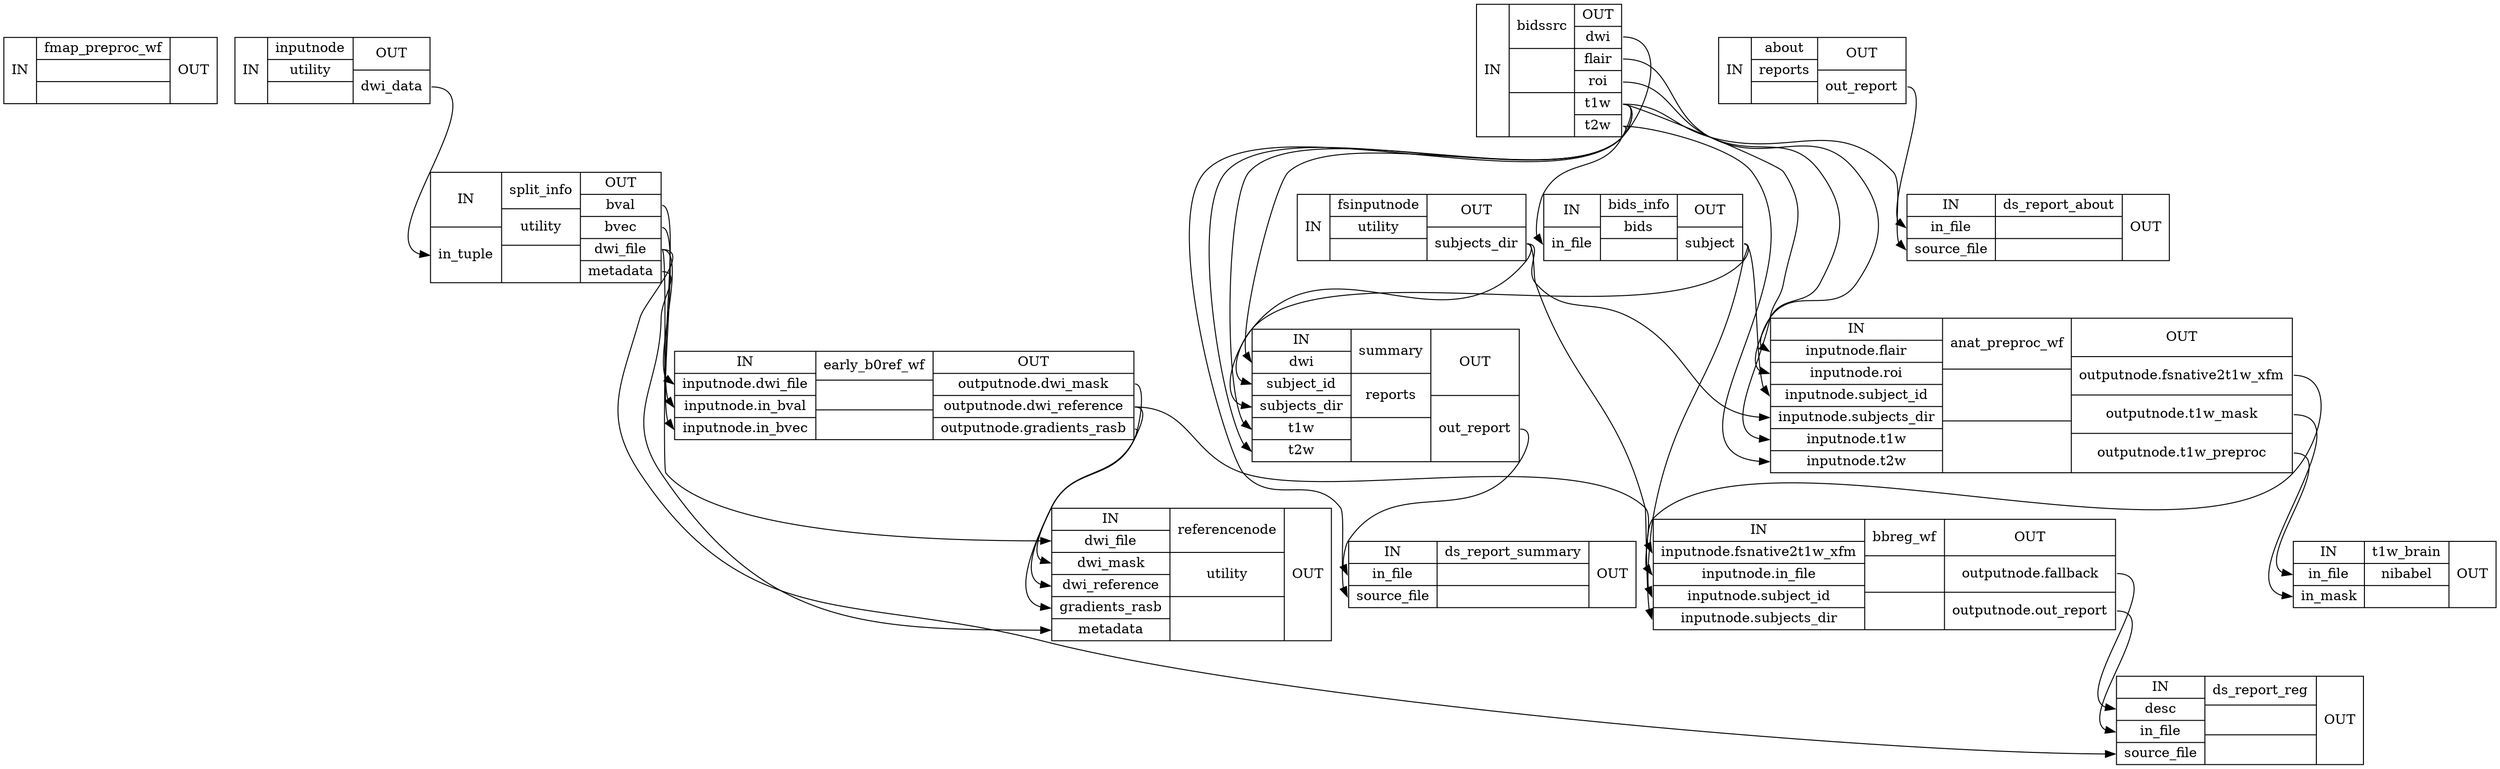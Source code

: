 digraph structs {
node [shape=record];
single_subject_THP0005_wffmap_preproc_wf [label="{IN}|{ fmap_preproc_wf |  |  }|{OUT}"];
single_subject_THP0005_wfinputnode [label="{IN}|{ inputnode | utility |  }|{OUT|<outdwidata> dwi_data}"];
single_subject_THP0005_wfsplit_info [label="{IN|<inintuple> in_tuple}|{ split_info | utility |  }|{OUT|<outbval> bval|<outbvec> bvec|<outdwifile> dwi_file|<outmetadata> metadata}"];
single_subject_THP0005_wfearly_b0ref_wf [label="{IN|<ininputnodedwifile> inputnode.dwi_file|<ininputnodeinbval> inputnode.in_bval|<ininputnodeinbvec> inputnode.in_bvec}|{ early_b0ref_wf |  |  }|{OUT|<outoutputnodedwimask> outputnode.dwi_mask|<outoutputnodedwireference> outputnode.dwi_reference|<outoutputnodegradientsrasb> outputnode.gradients_rasb}"];
single_subject_THP0005_wfreferencenode [label="{IN|<indwifile> dwi_file|<indwimask> dwi_mask|<indwireference> dwi_reference|<ingradientsrasb> gradients_rasb|<inmetadata> metadata}|{ referencenode | utility |  }|{OUT}"];
single_subject_THP0005_wfabout [label="{IN}|{ about | reports |  }|{OUT|<outoutreport> out_report}"];
single_subject_THP0005_wfbidssrc [label="{IN}|{ bidssrc |  |  }|{OUT|<outdwi> dwi|<outflair> flair|<outroi> roi|<outt1w> t1w|<outt2w> t2w}"];
single_subject_THP0005_wfds_report_about [label="{IN|<ininfile> in_file|<insourcefile> source_file}|{ ds_report_about |  |  }|{OUT}"];
single_subject_THP0005_wfbids_info [label="{IN|<ininfile> in_file}|{ bids_info | bids |  }|{OUT|<outsubject> subject}"];
single_subject_THP0005_wffsinputnode [label="{IN}|{ fsinputnode | utility |  }|{OUT|<outsubjectsdir> subjects_dir}"];
single_subject_THP0005_wfsummary [label="{IN|<indwi> dwi|<insubjectid> subject_id|<insubjectsdir> subjects_dir|<int1w> t1w|<int2w> t2w}|{ summary | reports |  }|{OUT|<outoutreport> out_report}"];
single_subject_THP0005_wfds_report_summary [label="{IN|<ininfile> in_file|<insourcefile> source_file}|{ ds_report_summary |  |  }|{OUT}"];
single_subject_THP0005_wfanat_preproc_wf [label="{IN|<ininputnodeflair> inputnode.flair|<ininputnoderoi> inputnode.roi|<ininputnodesubjectid> inputnode.subject_id|<ininputnodesubjectsdir> inputnode.subjects_dir|<ininputnodet1w> inputnode.t1w|<ininputnodet2w> inputnode.t2w}|{ anat_preproc_wf |  |  }|{OUT|<outoutputnodefsnative2t1wxfm> outputnode.fsnative2t1w_xfm|<outoutputnodet1wmask> outputnode.t1w_mask|<outoutputnodet1wpreproc> outputnode.t1w_preproc}"];
single_subject_THP0005_wfbbreg_wf [label="{IN|<ininputnodefsnative2t1wxfm> inputnode.fsnative2t1w_xfm|<ininputnodeinfile> inputnode.in_file|<ininputnodesubjectid> inputnode.subject_id|<ininputnodesubjectsdir> inputnode.subjects_dir}|{ bbreg_wf |  |  }|{OUT|<outoutputnodefallback> outputnode.fallback|<outoutputnodeoutreport> outputnode.out_report}"];
single_subject_THP0005_wfds_report_reg [label="{IN|<indesc> desc|<ininfile> in_file|<insourcefile> source_file}|{ ds_report_reg |  |  }|{OUT}"];
single_subject_THP0005_wft1w_brain [label="{IN|<ininfile> in_file|<ininmask> in_mask}|{ t1w_brain | nibabel |  }|{OUT}"];
single_subject_THP0005_wfabout:outoutreport:e -> single_subject_THP0005_wfds_report_about:ininfile:w;
single_subject_THP0005_wfanat_preproc_wf:outoutputnodefsnative2t1wxfm:e -> single_subject_THP0005_wfbbreg_wf:ininputnodefsnative2t1wxfm:w;
single_subject_THP0005_wfanat_preproc_wf:outoutputnodet1wmask:e -> single_subject_THP0005_wft1w_brain:ininmask:w;
single_subject_THP0005_wfanat_preproc_wf:outoutputnodet1wpreproc:e -> single_subject_THP0005_wft1w_brain:ininfile:w;
single_subject_THP0005_wfbbreg_wf:outoutputnodefallback:e -> single_subject_THP0005_wfds_report_reg:indesc:w;
single_subject_THP0005_wfbbreg_wf:outoutputnodeoutreport:e -> single_subject_THP0005_wfds_report_reg:ininfile:w;
single_subject_THP0005_wfbids_info:outsubject:e -> single_subject_THP0005_wfanat_preproc_wf:ininputnodesubjectid:w;
single_subject_THP0005_wfbids_info:outsubject:e -> single_subject_THP0005_wfbbreg_wf:ininputnodesubjectid:w;
single_subject_THP0005_wfbids_info:outsubject:e -> single_subject_THP0005_wfsummary:insubjectid:w;
single_subject_THP0005_wfbidssrc:outdwi:e -> single_subject_THP0005_wfsummary:indwi:w;
single_subject_THP0005_wfbidssrc:outflair:e -> single_subject_THP0005_wfanat_preproc_wf:ininputnodeflair:w;
single_subject_THP0005_wfbidssrc:outroi:e -> single_subject_THP0005_wfanat_preproc_wf:ininputnoderoi:w;
single_subject_THP0005_wfbidssrc:outt1w:e -> single_subject_THP0005_wfanat_preproc_wf:ininputnodet1w:w;
single_subject_THP0005_wfbidssrc:outt1w:e -> single_subject_THP0005_wfbids_info:ininfile:w;
single_subject_THP0005_wfbidssrc:outt1w:e -> single_subject_THP0005_wfds_report_about:insourcefile:w;
single_subject_THP0005_wfbidssrc:outt1w:e -> single_subject_THP0005_wfds_report_summary:insourcefile:w;
single_subject_THP0005_wfbidssrc:outt1w:e -> single_subject_THP0005_wfsummary:int1w:w;
single_subject_THP0005_wfbidssrc:outt2w:e -> single_subject_THP0005_wfanat_preproc_wf:ininputnodet2w:w;
single_subject_THP0005_wfbidssrc:outt2w:e -> single_subject_THP0005_wfsummary:int2w:w;
single_subject_THP0005_wfearly_b0ref_wf:outoutputnodedwimask:e -> single_subject_THP0005_wfreferencenode:indwimask:w;
single_subject_THP0005_wfearly_b0ref_wf:outoutputnodedwireference:e -> single_subject_THP0005_wfbbreg_wf:ininputnodeinfile:w;
single_subject_THP0005_wfearly_b0ref_wf:outoutputnodedwireference:e -> single_subject_THP0005_wfreferencenode:indwireference:w;
single_subject_THP0005_wfearly_b0ref_wf:outoutputnodegradientsrasb:e -> single_subject_THP0005_wfreferencenode:ingradientsrasb:w;
single_subject_THP0005_wffsinputnode:outsubjectsdir:e -> single_subject_THP0005_wfanat_preproc_wf:ininputnodesubjectsdir:w;
single_subject_THP0005_wffsinputnode:outsubjectsdir:e -> single_subject_THP0005_wfbbreg_wf:ininputnodesubjectsdir:w;
single_subject_THP0005_wffsinputnode:outsubjectsdir:e -> single_subject_THP0005_wfsummary:insubjectsdir:w;
single_subject_THP0005_wfinputnode:outdwidata:e -> single_subject_THP0005_wfsplit_info:inintuple:w;
single_subject_THP0005_wfsplit_info:outbval:e -> single_subject_THP0005_wfearly_b0ref_wf:ininputnodeinbval:w;
single_subject_THP0005_wfsplit_info:outbvec:e -> single_subject_THP0005_wfearly_b0ref_wf:ininputnodeinbvec:w;
single_subject_THP0005_wfsplit_info:outdwifile:e -> single_subject_THP0005_wfds_report_reg:insourcefile:w;
single_subject_THP0005_wfsplit_info:outdwifile:e -> single_subject_THP0005_wfearly_b0ref_wf:ininputnodedwifile:w;
single_subject_THP0005_wfsplit_info:outdwifile:e -> single_subject_THP0005_wfreferencenode:indwifile:w;
single_subject_THP0005_wfsplit_info:outmetadata:e -> single_subject_THP0005_wfreferencenode:inmetadata:w;
single_subject_THP0005_wfsummary:outoutreport:e -> single_subject_THP0005_wfds_report_summary:ininfile:w;
}